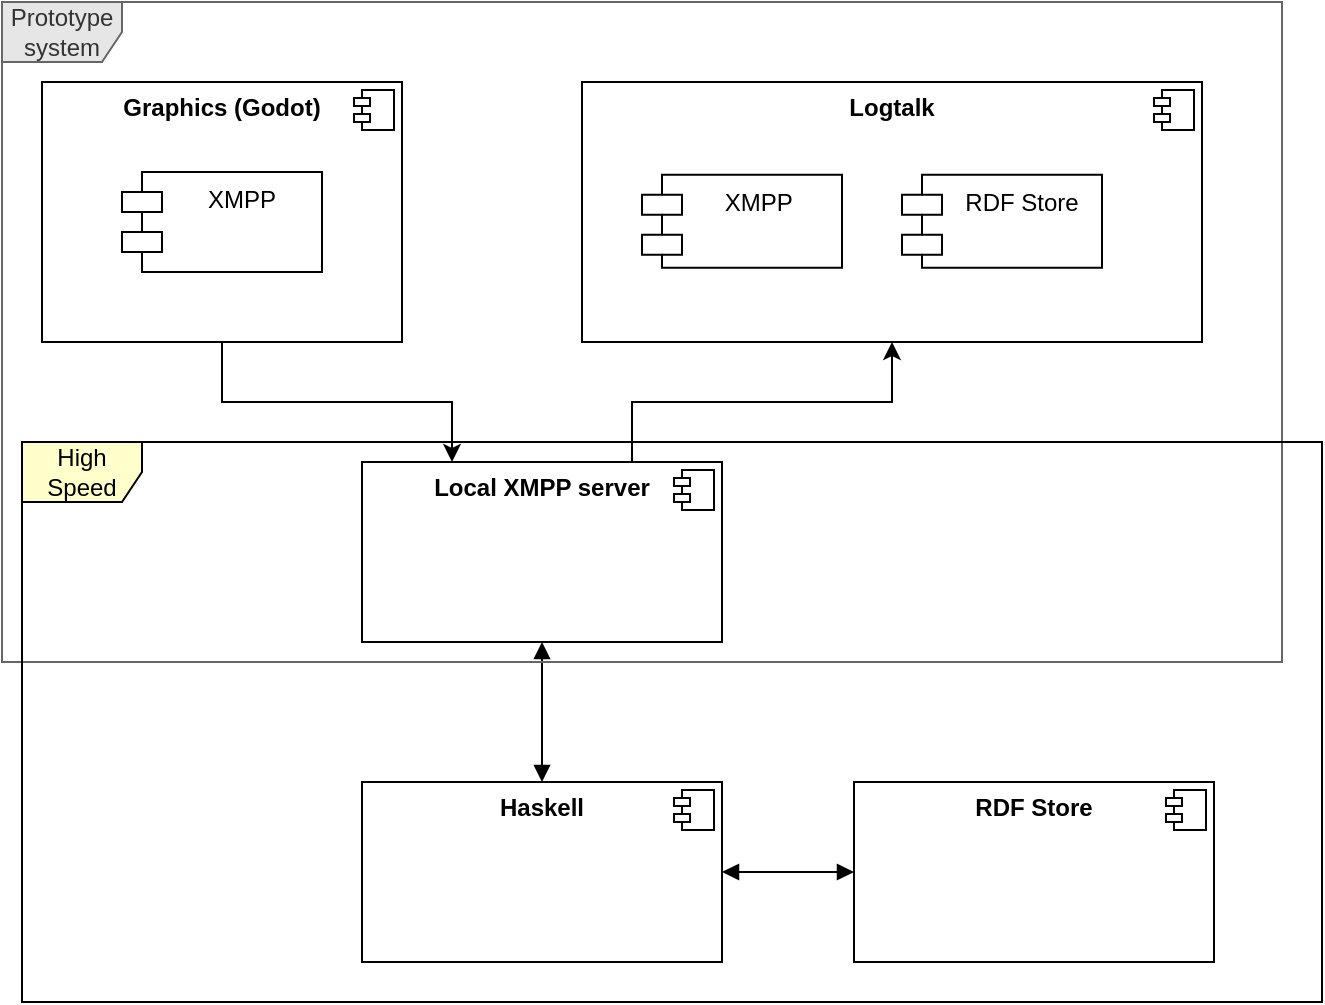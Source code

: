 <mxfile version="16.1.4" type="github">
  <diagram id="C5RBs43oDa-KdzZeNtuy" name="Page-1">
    <mxGraphModel dx="1026" dy="532" grid="1" gridSize="10" guides="1" tooltips="1" connect="1" arrows="1" fold="1" page="1" pageScale="1" pageWidth="827" pageHeight="1169" math="0" shadow="0">
      <root>
        <mxCell id="WIyWlLk6GJQsqaUBKTNV-0" />
        <mxCell id="WIyWlLk6GJQsqaUBKTNV-1" parent="WIyWlLk6GJQsqaUBKTNV-0" />
        <mxCell id="5oCXE8T_dQ10nB1SNqem-7" value="" style="group" vertex="1" connectable="0" parent="WIyWlLk6GJQsqaUBKTNV-1">
          <mxGeometry x="310" y="70" width="310" height="130" as="geometry" />
        </mxCell>
        <mxCell id="5oCXE8T_dQ10nB1SNqem-2" value="&lt;p style=&quot;margin: 0px ; margin-top: 6px ; text-align: center&quot;&gt;&lt;b&gt;Logtalk&lt;/b&gt;&lt;/p&gt;" style="align=left;overflow=fill;html=1;dropTarget=0;" vertex="1" parent="5oCXE8T_dQ10nB1SNqem-7">
          <mxGeometry width="310" height="130" as="geometry" />
        </mxCell>
        <mxCell id="5oCXE8T_dQ10nB1SNqem-3" value="" style="shape=component;jettyWidth=8;jettyHeight=4;" vertex="1" parent="5oCXE8T_dQ10nB1SNqem-2">
          <mxGeometry x="1" width="20" height="20" relative="1" as="geometry">
            <mxPoint x="-24" y="4" as="offset" />
          </mxGeometry>
        </mxCell>
        <mxCell id="5oCXE8T_dQ10nB1SNqem-4" value="RDF Store" style="shape=module;align=left;spacingLeft=20;align=center;verticalAlign=top;" vertex="1" parent="5oCXE8T_dQ10nB1SNqem-7">
          <mxGeometry x="160" y="46.429" width="100" height="46.429" as="geometry" />
        </mxCell>
        <mxCell id="5oCXE8T_dQ10nB1SNqem-5" value="XMPP " style="shape=module;align=left;spacingLeft=20;align=center;verticalAlign=top;" vertex="1" parent="5oCXE8T_dQ10nB1SNqem-7">
          <mxGeometry x="30" y="46.429" width="100" height="46.429" as="geometry" />
        </mxCell>
        <mxCell id="5oCXE8T_dQ10nB1SNqem-8" value="" style="group" vertex="1" connectable="0" parent="WIyWlLk6GJQsqaUBKTNV-1">
          <mxGeometry x="40" y="70" width="180" height="130" as="geometry" />
        </mxCell>
        <mxCell id="5oCXE8T_dQ10nB1SNqem-0" value="&lt;p style=&quot;margin: 0px ; margin-top: 6px ; text-align: center&quot;&gt;&lt;b&gt;Graphics (Godot)&lt;/b&gt;&lt;/p&gt;" style="align=left;overflow=fill;html=1;dropTarget=0;" vertex="1" parent="5oCXE8T_dQ10nB1SNqem-8">
          <mxGeometry width="180" height="130" as="geometry" />
        </mxCell>
        <mxCell id="5oCXE8T_dQ10nB1SNqem-1" value="" style="shape=component;jettyWidth=8;jettyHeight=4;" vertex="1" parent="5oCXE8T_dQ10nB1SNqem-0">
          <mxGeometry x="1" width="20" height="20" relative="1" as="geometry">
            <mxPoint x="-24" y="4" as="offset" />
          </mxGeometry>
        </mxCell>
        <mxCell id="5oCXE8T_dQ10nB1SNqem-6" value="XMPP" style="shape=module;align=left;spacingLeft=20;align=center;verticalAlign=top;" vertex="1" parent="5oCXE8T_dQ10nB1SNqem-8">
          <mxGeometry x="40" y="45" width="100" height="50" as="geometry" />
        </mxCell>
        <mxCell id="5oCXE8T_dQ10nB1SNqem-16" style="edgeStyle=orthogonalEdgeStyle;rounded=0;orthogonalLoop=1;jettySize=auto;html=1;exitX=0.75;exitY=0;exitDx=0;exitDy=0;entryX=0.5;entryY=1;entryDx=0;entryDy=0;" edge="1" parent="WIyWlLk6GJQsqaUBKTNV-1" source="5oCXE8T_dQ10nB1SNqem-9" target="5oCXE8T_dQ10nB1SNqem-2">
          <mxGeometry relative="1" as="geometry" />
        </mxCell>
        <mxCell id="5oCXE8T_dQ10nB1SNqem-9" value="&lt;p style=&quot;margin: 0px ; margin-top: 6px ; text-align: center&quot;&gt;&lt;b&gt;Local XMPP server&lt;/b&gt;&lt;/p&gt;" style="align=left;overflow=fill;html=1;dropTarget=0;" vertex="1" parent="WIyWlLk6GJQsqaUBKTNV-1">
          <mxGeometry x="200" y="260" width="180" height="90" as="geometry" />
        </mxCell>
        <mxCell id="5oCXE8T_dQ10nB1SNqem-10" value="" style="shape=component;jettyWidth=8;jettyHeight=4;" vertex="1" parent="5oCXE8T_dQ10nB1SNqem-9">
          <mxGeometry x="1" width="20" height="20" relative="1" as="geometry">
            <mxPoint x="-24" y="4" as="offset" />
          </mxGeometry>
        </mxCell>
        <mxCell id="5oCXE8T_dQ10nB1SNqem-14" style="edgeStyle=orthogonalEdgeStyle;rounded=0;orthogonalLoop=1;jettySize=auto;html=1;entryX=0.25;entryY=0;entryDx=0;entryDy=0;" edge="1" parent="WIyWlLk6GJQsqaUBKTNV-1" source="5oCXE8T_dQ10nB1SNqem-0" target="5oCXE8T_dQ10nB1SNqem-9">
          <mxGeometry relative="1" as="geometry" />
        </mxCell>
        <mxCell id="5oCXE8T_dQ10nB1SNqem-17" value="&lt;p style=&quot;margin: 0px ; margin-top: 6px ; text-align: center&quot;&gt;&lt;b&gt;Haskell&lt;/b&gt;&lt;/p&gt;" style="align=left;overflow=fill;html=1;dropTarget=0;" vertex="1" parent="WIyWlLk6GJQsqaUBKTNV-1">
          <mxGeometry x="200" y="420" width="180" height="90" as="geometry" />
        </mxCell>
        <mxCell id="5oCXE8T_dQ10nB1SNqem-18" value="" style="shape=component;jettyWidth=8;jettyHeight=4;" vertex="1" parent="5oCXE8T_dQ10nB1SNqem-17">
          <mxGeometry x="1" width="20" height="20" relative="1" as="geometry">
            <mxPoint x="-24" y="4" as="offset" />
          </mxGeometry>
        </mxCell>
        <mxCell id="5oCXE8T_dQ10nB1SNqem-27" value="&lt;p style=&quot;margin: 0px ; margin-top: 6px ; text-align: center&quot;&gt;&lt;b&gt;RDF Store&lt;/b&gt;&lt;/p&gt;" style="align=left;overflow=fill;html=1;dropTarget=0;" vertex="1" parent="WIyWlLk6GJQsqaUBKTNV-1">
          <mxGeometry x="446" y="420" width="180" height="90" as="geometry" />
        </mxCell>
        <mxCell id="5oCXE8T_dQ10nB1SNqem-28" value="" style="shape=component;jettyWidth=8;jettyHeight=4;" vertex="1" parent="5oCXE8T_dQ10nB1SNqem-27">
          <mxGeometry x="1" width="20" height="20" relative="1" as="geometry">
            <mxPoint x="-24" y="4" as="offset" />
          </mxGeometry>
        </mxCell>
        <mxCell id="5oCXE8T_dQ10nB1SNqem-29" value="" style="endArrow=block;startArrow=block;endFill=1;startFill=1;html=1;rounded=0;exitX=0.5;exitY=1;exitDx=0;exitDy=0;entryX=0.5;entryY=0;entryDx=0;entryDy=0;edgeStyle=orthogonalEdgeStyle;" edge="1" parent="WIyWlLk6GJQsqaUBKTNV-1" source="5oCXE8T_dQ10nB1SNqem-9" target="5oCXE8T_dQ10nB1SNqem-17">
          <mxGeometry width="160" relative="1" as="geometry">
            <mxPoint x="330" y="280" as="sourcePoint" />
            <mxPoint x="490" y="280" as="targetPoint" />
          </mxGeometry>
        </mxCell>
        <mxCell id="5oCXE8T_dQ10nB1SNqem-31" value="" style="endArrow=block;startArrow=block;endFill=1;startFill=1;html=1;rounded=0;entryX=0;entryY=0.5;entryDx=0;entryDy=0;exitX=1;exitY=0.5;exitDx=0;exitDy=0;" edge="1" parent="WIyWlLk6GJQsqaUBKTNV-1" source="5oCXE8T_dQ10nB1SNqem-17" target="5oCXE8T_dQ10nB1SNqem-27">
          <mxGeometry width="160" relative="1" as="geometry">
            <mxPoint x="376" y="465" as="sourcePoint" />
            <mxPoint x="436" y="464.5" as="targetPoint" />
          </mxGeometry>
        </mxCell>
        <mxCell id="5oCXE8T_dQ10nB1SNqem-34" value="Prototype system" style="shape=umlFrame;whiteSpace=wrap;html=1;fillColor=#E6E6E6;fontColor=#333333;strokeColor=#666666;" vertex="1" parent="WIyWlLk6GJQsqaUBKTNV-1">
          <mxGeometry x="20" y="30" width="640" height="330" as="geometry" />
        </mxCell>
        <mxCell id="5oCXE8T_dQ10nB1SNqem-35" value="High Speed" style="shape=umlFrame;whiteSpace=wrap;html=1;fillColor=#FFFFCC;" vertex="1" parent="WIyWlLk6GJQsqaUBKTNV-1">
          <mxGeometry x="30" y="250" width="650" height="280" as="geometry" />
        </mxCell>
      </root>
    </mxGraphModel>
  </diagram>
</mxfile>

